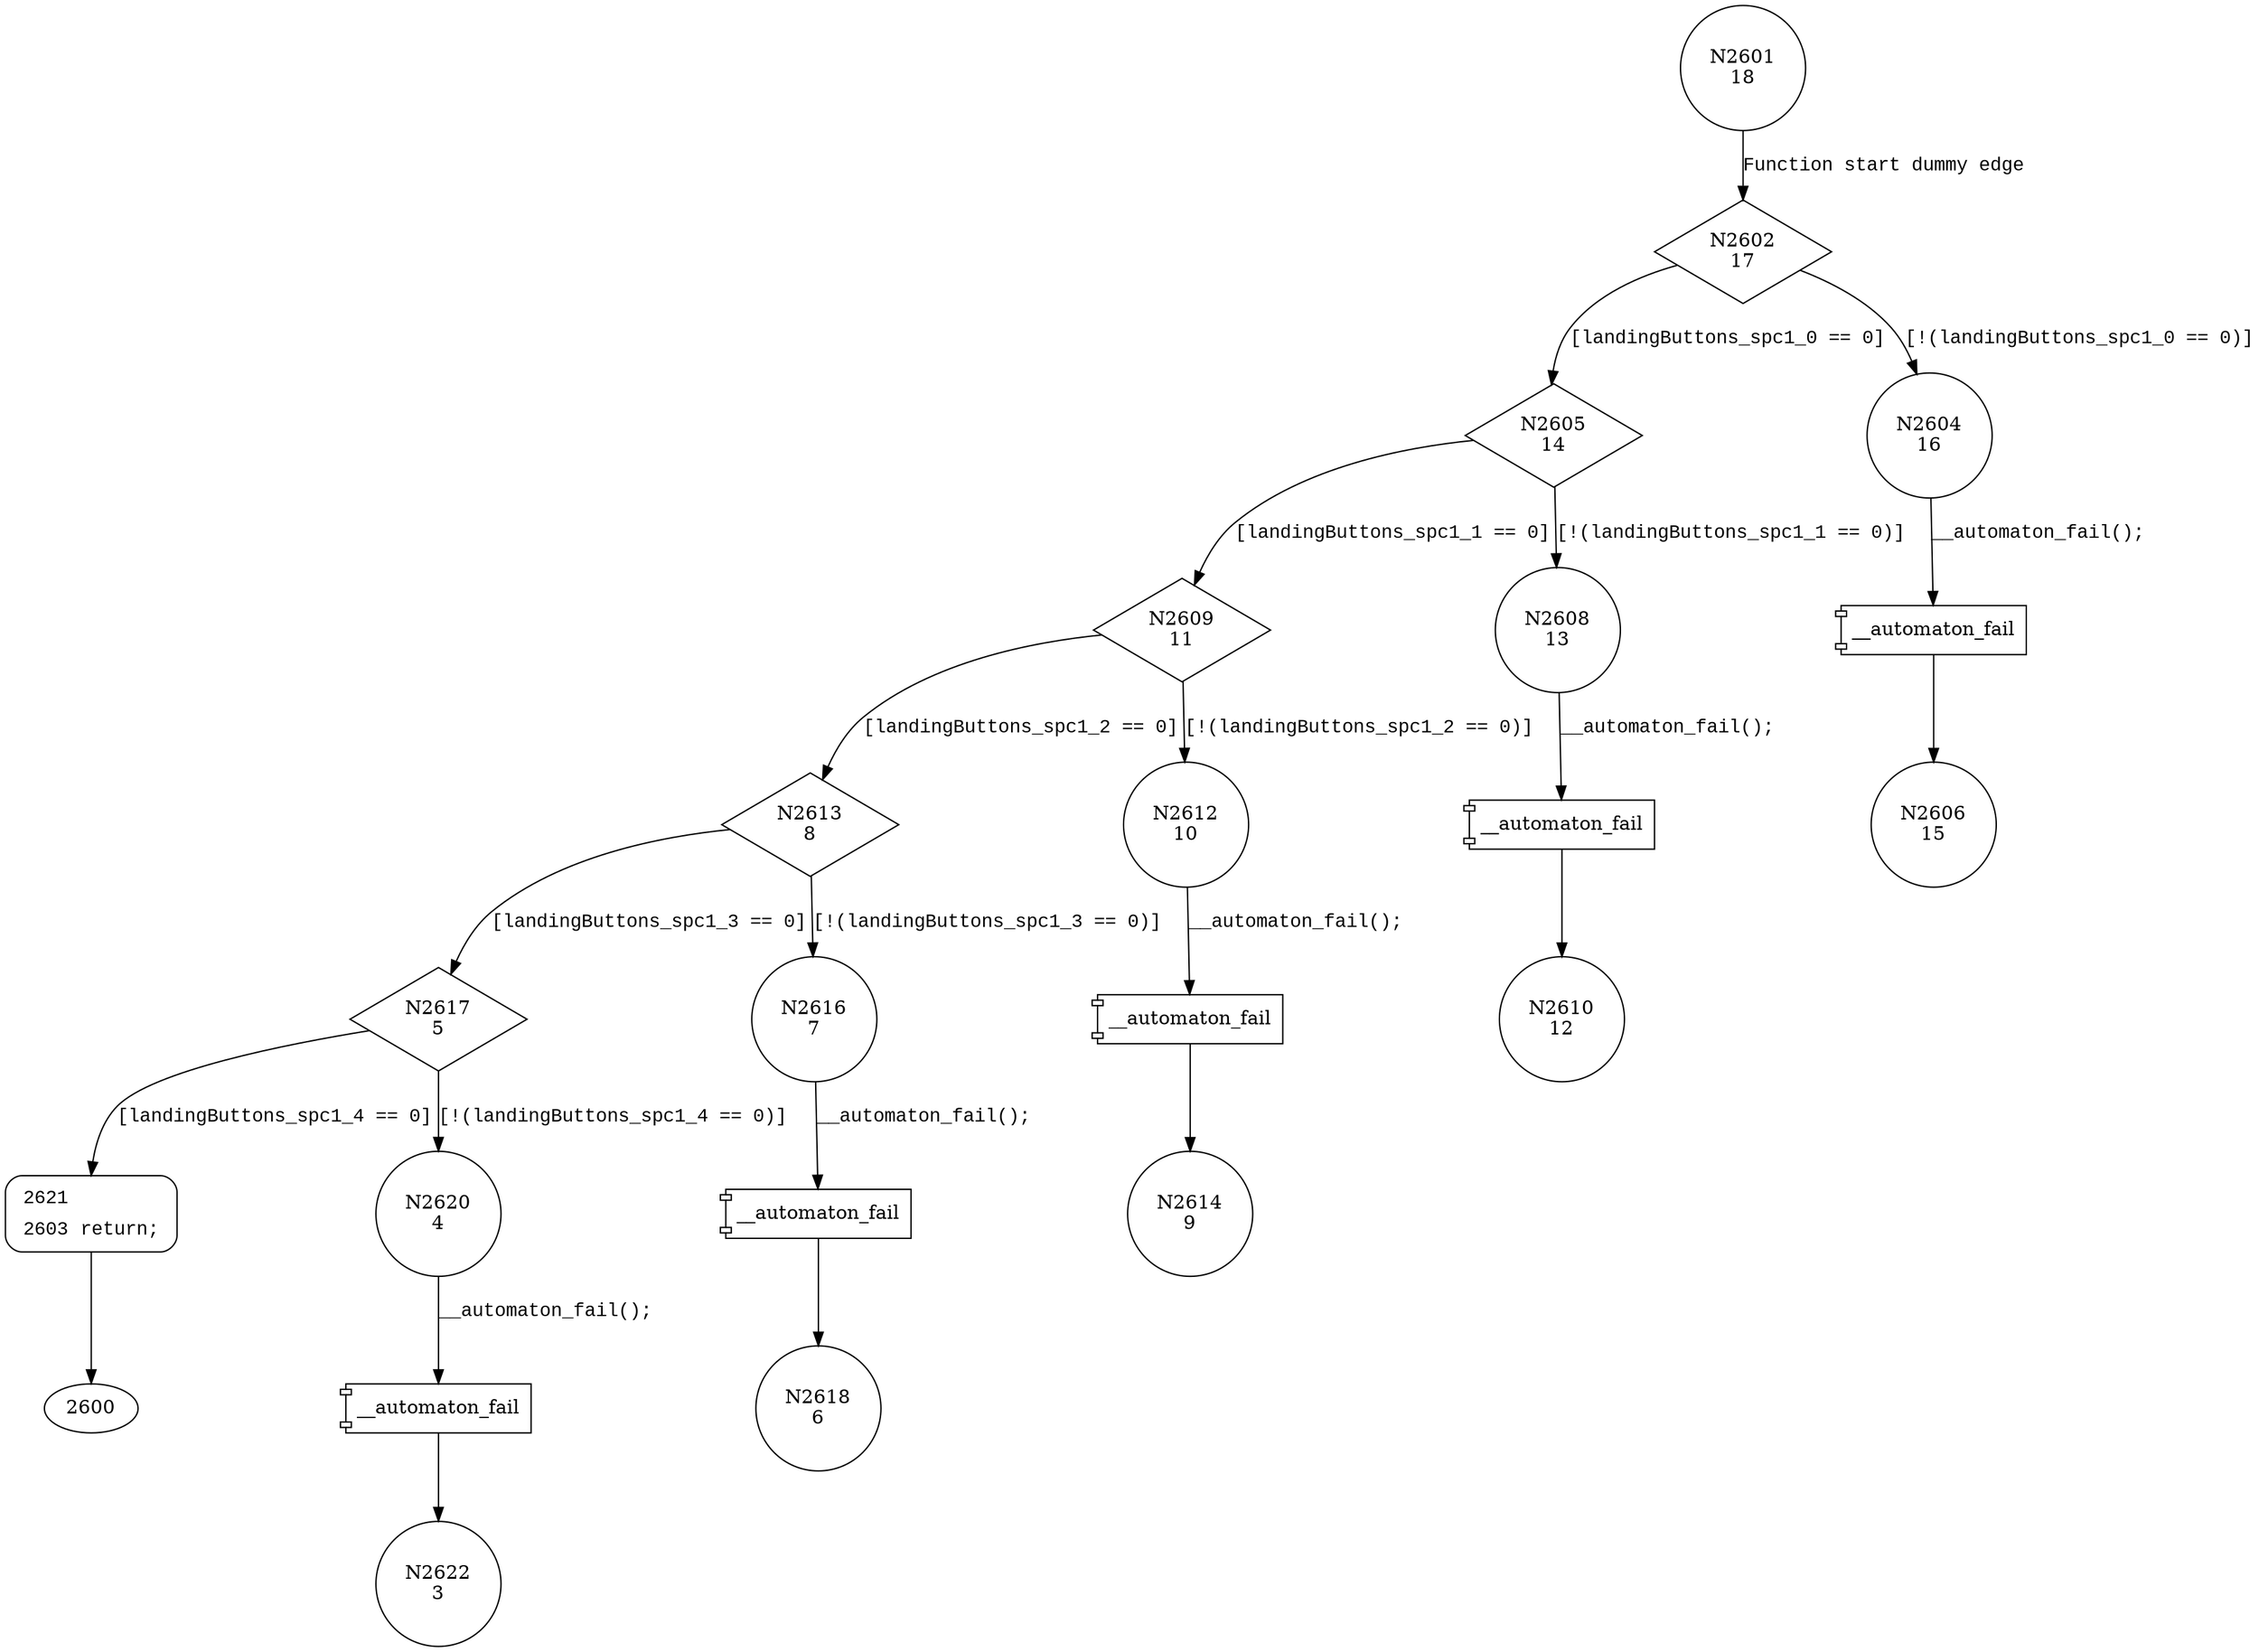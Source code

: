digraph __utac_acc__Specification1_spec__4 {
2601 [shape="circle" label="N2601\n18"]
2602 [shape="diamond" label="N2602\n17"]
2605 [shape="diamond" label="N2605\n14"]
2604 [shape="circle" label="N2604\n16"]
2606 [shape="circle" label="N2606\n15"]
2609 [shape="diamond" label="N2609\n11"]
2608 [shape="circle" label="N2608\n13"]
2610 [shape="circle" label="N2610\n12"]
2613 [shape="diamond" label="N2613\n8"]
2612 [shape="circle" label="N2612\n10"]
2614 [shape="circle" label="N2614\n9"]
2617 [shape="diamond" label="N2617\n5"]
2616 [shape="circle" label="N2616\n7"]
2618 [shape="circle" label="N2618\n6"]
2621 [shape="circle" label="N2621\n2"]
2620 [shape="circle" label="N2620\n4"]
2622 [shape="circle" label="N2622\n3"]
2621 [style="filled,bold" penwidth="1" fillcolor="white" fontname="Courier New" shape="Mrecord" label=<<table border="0" cellborder="0" cellpadding="3" bgcolor="white"><tr><td align="right">2621</td><td align="left"></td></tr><tr><td align="right">2603</td><td align="left">return;</td></tr></table>>]
2621 -> 2600[label=""]
2601 -> 2602 [label="Function start dummy edge" fontname="Courier New"]
2602 -> 2605 [label="[landingButtons_spc1_0 == 0]" fontname="Courier New"]
2602 -> 2604 [label="[!(landingButtons_spc1_0 == 0)]" fontname="Courier New"]
100173 [shape="component" label="__automaton_fail"]
2604 -> 100173 [label="__automaton_fail();" fontname="Courier New"]
100173 -> 2606 [label="" fontname="Courier New"]
2605 -> 2609 [label="[landingButtons_spc1_1 == 0]" fontname="Courier New"]
2605 -> 2608 [label="[!(landingButtons_spc1_1 == 0)]" fontname="Courier New"]
100174 [shape="component" label="__automaton_fail"]
2608 -> 100174 [label="__automaton_fail();" fontname="Courier New"]
100174 -> 2610 [label="" fontname="Courier New"]
2609 -> 2613 [label="[landingButtons_spc1_2 == 0]" fontname="Courier New"]
2609 -> 2612 [label="[!(landingButtons_spc1_2 == 0)]" fontname="Courier New"]
100175 [shape="component" label="__automaton_fail"]
2612 -> 100175 [label="__automaton_fail();" fontname="Courier New"]
100175 -> 2614 [label="" fontname="Courier New"]
2613 -> 2617 [label="[landingButtons_spc1_3 == 0]" fontname="Courier New"]
2613 -> 2616 [label="[!(landingButtons_spc1_3 == 0)]" fontname="Courier New"]
100176 [shape="component" label="__automaton_fail"]
2616 -> 100176 [label="__automaton_fail();" fontname="Courier New"]
100176 -> 2618 [label="" fontname="Courier New"]
2617 -> 2621 [label="[landingButtons_spc1_4 == 0]" fontname="Courier New"]
2617 -> 2620 [label="[!(landingButtons_spc1_4 == 0)]" fontname="Courier New"]
100177 [shape="component" label="__automaton_fail"]
2620 -> 100177 [label="__automaton_fail();" fontname="Courier New"]
100177 -> 2622 [label="" fontname="Courier New"]
}